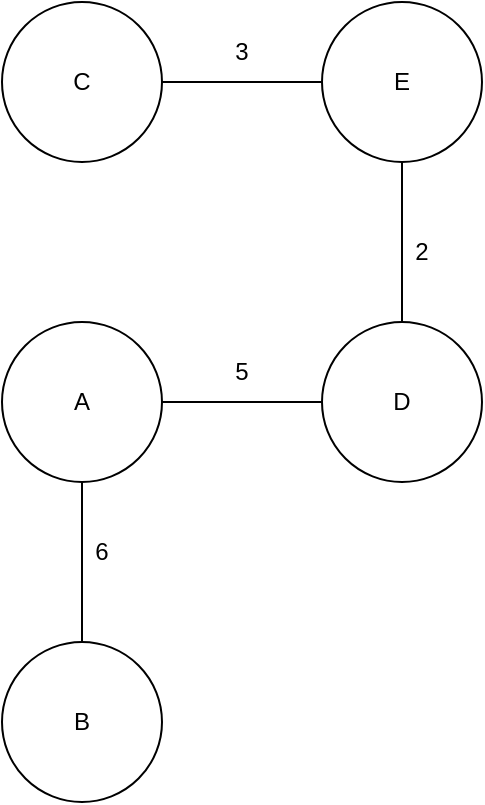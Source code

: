 <mxfile>
    <diagram id="ukwCg7E7PYglbRl0-SSw" name="第 1 页">
        <mxGraphModel dx="482" dy="455" grid="1" gridSize="10" guides="1" tooltips="1" connect="1" arrows="1" fold="1" page="1" pageScale="1" pageWidth="827" pageHeight="1169" math="0" shadow="0">
            <root>
                <mxCell id="0"/>
                <mxCell id="1" parent="0"/>
                <mxCell id="2" value="D" style="ellipse;whiteSpace=wrap;html=1;aspect=fixed;" vertex="1" parent="1">
                    <mxGeometry x="200" y="200" width="80" height="80" as="geometry"/>
                </mxCell>
                <mxCell id="3" value="E" style="ellipse;whiteSpace=wrap;html=1;aspect=fixed;" vertex="1" parent="1">
                    <mxGeometry x="200" y="40" width="80" height="80" as="geometry"/>
                </mxCell>
                <mxCell id="5" value="C" style="ellipse;whiteSpace=wrap;html=1;aspect=fixed;" vertex="1" parent="1">
                    <mxGeometry x="40" y="40" width="80" height="80" as="geometry"/>
                </mxCell>
                <mxCell id="7" value="B" style="ellipse;whiteSpace=wrap;html=1;aspect=fixed;" vertex="1" parent="1">
                    <mxGeometry x="40" y="360" width="80" height="80" as="geometry"/>
                </mxCell>
                <mxCell id="8" value="A" style="ellipse;whiteSpace=wrap;html=1;aspect=fixed;" vertex="1" parent="1">
                    <mxGeometry x="40" y="200" width="80" height="80" as="geometry"/>
                </mxCell>
                <mxCell id="12" value="" style="endArrow=none;html=1;exitX=0.5;exitY=1;exitDx=0;exitDy=0;entryX=0.5;entryY=0;entryDx=0;entryDy=0;" edge="1" parent="1" source="8" target="7">
                    <mxGeometry width="50" height="50" relative="1" as="geometry">
                        <mxPoint x="160" y="260" as="sourcePoint"/>
                        <mxPoint x="210" y="210" as="targetPoint"/>
                    </mxGeometry>
                </mxCell>
                <mxCell id="13" value="" style="endArrow=none;html=1;exitX=1;exitY=0.5;exitDx=0;exitDy=0;entryX=0;entryY=0.5;entryDx=0;entryDy=0;" edge="1" parent="1" source="8" target="2">
                    <mxGeometry width="50" height="50" relative="1" as="geometry">
                        <mxPoint x="160" y="260" as="sourcePoint"/>
                        <mxPoint x="210" y="210" as="targetPoint"/>
                    </mxGeometry>
                </mxCell>
                <mxCell id="14" value="" style="endArrow=none;html=1;entryX=0.5;entryY=1;entryDx=0;entryDy=0;" edge="1" parent="1" source="2" target="3">
                    <mxGeometry width="50" height="50" relative="1" as="geometry">
                        <mxPoint x="160" y="260" as="sourcePoint"/>
                        <mxPoint x="210" y="210" as="targetPoint"/>
                    </mxGeometry>
                </mxCell>
                <mxCell id="15" value="" style="endArrow=none;html=1;entryX=1;entryY=0.5;entryDx=0;entryDy=0;exitX=0;exitY=0.5;exitDx=0;exitDy=0;" edge="1" parent="1" source="3" target="5">
                    <mxGeometry width="50" height="50" relative="1" as="geometry">
                        <mxPoint x="160" y="260" as="sourcePoint"/>
                        <mxPoint x="210" y="210" as="targetPoint"/>
                    </mxGeometry>
                </mxCell>
                <mxCell id="16" value="3" style="text;html=1;strokeColor=none;fillColor=none;align=center;verticalAlign=middle;whiteSpace=wrap;rounded=0;" vertex="1" parent="1">
                    <mxGeometry x="130" y="50" width="60" height="30" as="geometry"/>
                </mxCell>
                <mxCell id="17" value="2" style="text;html=1;strokeColor=none;fillColor=none;align=center;verticalAlign=middle;whiteSpace=wrap;rounded=0;" vertex="1" parent="1">
                    <mxGeometry x="220" y="150" width="60" height="30" as="geometry"/>
                </mxCell>
                <mxCell id="18" value="5" style="text;html=1;strokeColor=none;fillColor=none;align=center;verticalAlign=middle;whiteSpace=wrap;rounded=0;" vertex="1" parent="1">
                    <mxGeometry x="130" y="210" width="60" height="30" as="geometry"/>
                </mxCell>
                <mxCell id="19" value="6" style="text;html=1;strokeColor=none;fillColor=none;align=center;verticalAlign=middle;whiteSpace=wrap;rounded=0;" vertex="1" parent="1">
                    <mxGeometry x="60" y="300" width="60" height="30" as="geometry"/>
                </mxCell>
            </root>
        </mxGraphModel>
    </diagram>
</mxfile>